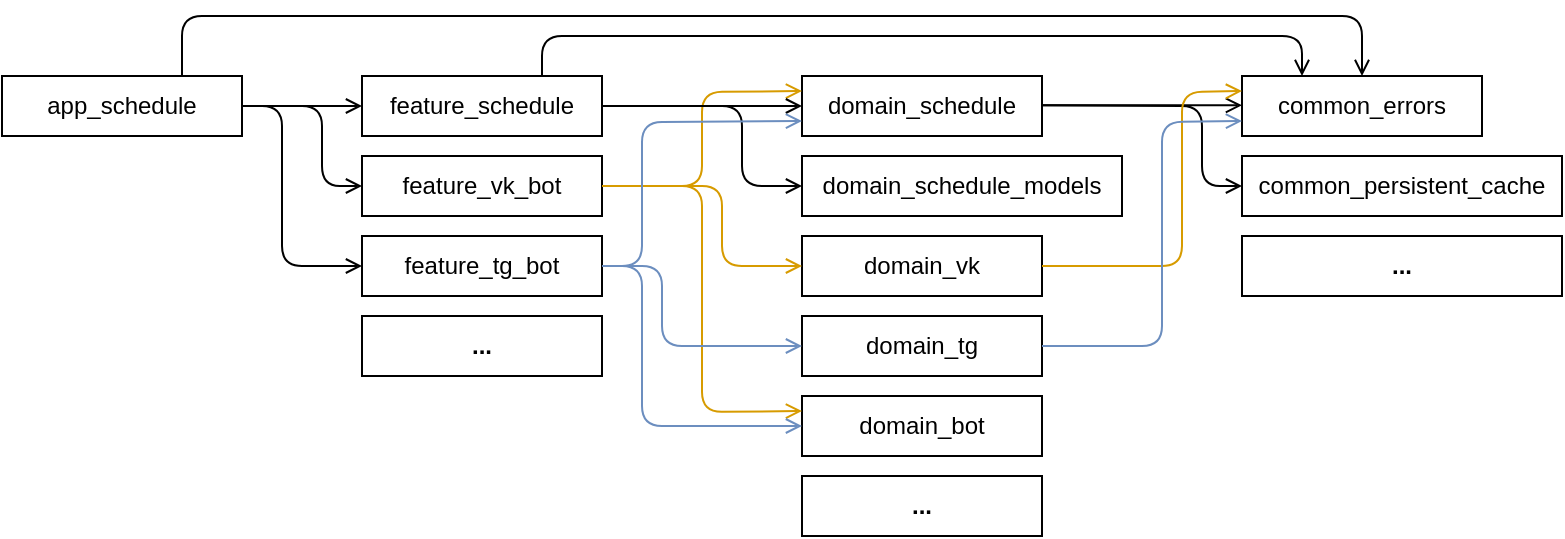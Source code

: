 <mxfile version="20.8.12" type="device"><diagram name="Страница 1" id="jR75ONt0kZYZK1XBjTrz"><mxGraphModel dx="1060" dy="694" grid="1" gridSize="10" guides="1" tooltips="1" connect="1" arrows="1" fold="1" page="1" pageScale="1" pageWidth="827" pageHeight="1169" math="0" shadow="0"><root><mxCell id="0"/><mxCell id="1" parent="0"/><mxCell id="PHtMVf_FN8opZxxsOMOw-1" value="app_schedule" style="rounded=0;whiteSpace=wrap;html=1;" vertex="1" parent="1"><mxGeometry x="20" y="120" width="120" height="30" as="geometry"/></mxCell><mxCell id="PHtMVf_FN8opZxxsOMOw-2" value="feature_schedule" style="rounded=0;whiteSpace=wrap;html=1;" vertex="1" parent="1"><mxGeometry x="200" y="120" width="120" height="30" as="geometry"/></mxCell><mxCell id="PHtMVf_FN8opZxxsOMOw-3" value="feature_vk_bot" style="rounded=0;whiteSpace=wrap;html=1;" vertex="1" parent="1"><mxGeometry x="200" y="160" width="120" height="30" as="geometry"/></mxCell><mxCell id="PHtMVf_FN8opZxxsOMOw-4" value="feature_tg_bot" style="rounded=0;whiteSpace=wrap;html=1;" vertex="1" parent="1"><mxGeometry x="200" y="200" width="120" height="30" as="geometry"/></mxCell><mxCell id="PHtMVf_FN8opZxxsOMOw-5" value="domain_schedule" style="rounded=0;whiteSpace=wrap;html=1;" vertex="1" parent="1"><mxGeometry x="420" y="120" width="120" height="30" as="geometry"/></mxCell><mxCell id="PHtMVf_FN8opZxxsOMOw-6" value="domain_vk" style="rounded=0;whiteSpace=wrap;html=1;" vertex="1" parent="1"><mxGeometry x="420" y="200" width="120" height="30" as="geometry"/></mxCell><mxCell id="PHtMVf_FN8opZxxsOMOw-7" value="domain_tg" style="rounded=0;whiteSpace=wrap;html=1;" vertex="1" parent="1"><mxGeometry x="420" y="240" width="120" height="30" as="geometry"/></mxCell><mxCell id="PHtMVf_FN8opZxxsOMOw-8" value="domain_bot" style="rounded=0;whiteSpace=wrap;html=1;" vertex="1" parent="1"><mxGeometry x="420" y="280" width="120" height="30" as="geometry"/></mxCell><mxCell id="PHtMVf_FN8opZxxsOMOw-9" value="domain_schedule_models" style="rounded=0;whiteSpace=wrap;html=1;" vertex="1" parent="1"><mxGeometry x="420" y="160" width="160" height="30" as="geometry"/></mxCell><mxCell id="PHtMVf_FN8opZxxsOMOw-12" value="" style="endArrow=open;endSize=6;html=1;rounded=1;entryX=0;entryY=0.5;entryDx=0;entryDy=0;strokeWidth=1;" edge="1" parent="1" target="PHtMVf_FN8opZxxsOMOw-4"><mxGeometry width="160" relative="1" as="geometry"><mxPoint x="140" y="135" as="sourcePoint"/><mxPoint x="280" y="134.66" as="targetPoint"/><Array as="points"><mxPoint x="160" y="135"/><mxPoint x="160" y="215"/></Array></mxGeometry></mxCell><mxCell id="PHtMVf_FN8opZxxsOMOw-13" value="" style="endArrow=open;endSize=6;html=1;rounded=1;endFill=0;exitX=1;exitY=0.5;exitDx=0;exitDy=0;entryX=0;entryY=0.25;entryDx=0;entryDy=0;fillColor=#ffe6cc;strokeColor=#d79b00;strokeWidth=1;" edge="1" parent="1" source="PHtMVf_FN8opZxxsOMOw-3" target="PHtMVf_FN8opZxxsOMOw-5"><mxGeometry width="160" relative="1" as="geometry"><mxPoint x="90" y="350.0" as="sourcePoint"/><mxPoint x="250" y="350.0" as="targetPoint"/><Array as="points"><mxPoint x="370" y="175"/><mxPoint x="370" y="128"/></Array></mxGeometry></mxCell><mxCell id="PHtMVf_FN8opZxxsOMOw-14" value="" style="endArrow=open;endSize=6;html=1;rounded=1;exitX=1;exitY=0.5;exitDx=0;exitDy=0;entryX=0;entryY=0.5;entryDx=0;entryDy=0;endFill=0;fillColor=#ffe6cc;strokeColor=#d79b00;strokeWidth=1;" edge="1" parent="1" source="PHtMVf_FN8opZxxsOMOw-3" target="PHtMVf_FN8opZxxsOMOw-6"><mxGeometry width="160" relative="1" as="geometry"><mxPoint x="100" y="360" as="sourcePoint"/><mxPoint x="260" y="360" as="targetPoint"/><Array as="points"><mxPoint x="380" y="175"/><mxPoint x="380" y="215"/></Array></mxGeometry></mxCell><mxCell id="PHtMVf_FN8opZxxsOMOw-15" value="" style="endArrow=open;endSize=6;html=1;rounded=1;entryX=0;entryY=0.5;entryDx=0;entryDy=0;strokeWidth=1;exitX=1;exitY=0.5;exitDx=0;exitDy=0;" edge="1" parent="1" source="PHtMVf_FN8opZxxsOMOw-1" target="PHtMVf_FN8opZxxsOMOw-3"><mxGeometry width="160" relative="1" as="geometry"><mxPoint x="100" y="135" as="sourcePoint"/><mxPoint x="170" y="250" as="targetPoint"/><Array as="points"><mxPoint x="180" y="135"/><mxPoint x="180" y="175"/></Array></mxGeometry></mxCell><mxCell id="PHtMVf_FN8opZxxsOMOw-16" value="" style="endArrow=open;endSize=6;html=1;rounded=1;entryX=0;entryY=0.5;entryDx=0;entryDy=0;strokeWidth=1;" edge="1" parent="1" target="PHtMVf_FN8opZxxsOMOw-2"><mxGeometry width="160" relative="1" as="geometry"><mxPoint x="140" y="135" as="sourcePoint"/><mxPoint x="180" y="134.66" as="targetPoint"/></mxGeometry></mxCell><mxCell id="PHtMVf_FN8opZxxsOMOw-17" value="" style="endArrow=open;endSize=6;html=1;rounded=1;exitX=1;exitY=0.5;exitDx=0;exitDy=0;entryX=0;entryY=0.25;entryDx=0;entryDy=0;endFill=0;fillColor=#ffe6cc;strokeColor=#d79b00;strokeWidth=1;" edge="1" parent="1" source="PHtMVf_FN8opZxxsOMOw-3" target="PHtMVf_FN8opZxxsOMOw-8"><mxGeometry width="160" relative="1" as="geometry"><mxPoint x="110" y="370" as="sourcePoint"/><mxPoint x="400" y="295" as="targetPoint"/><Array as="points"><mxPoint x="370" y="175"/><mxPoint x="370" y="288"/></Array></mxGeometry></mxCell><mxCell id="PHtMVf_FN8opZxxsOMOw-18" value="" style="endArrow=open;endSize=6;html=1;rounded=1;exitX=1;exitY=0.5;exitDx=0;exitDy=0;entryX=0;entryY=0.5;entryDx=0;entryDy=0;endFill=0;fillColor=#dae8fc;strokeColor=#6c8ebf;strokeWidth=1;" edge="1" parent="1" source="PHtMVf_FN8opZxxsOMOw-4" target="PHtMVf_FN8opZxxsOMOw-7"><mxGeometry width="160" relative="1" as="geometry"><mxPoint x="120" y="380" as="sourcePoint"/><mxPoint x="280" y="380" as="targetPoint"/><Array as="points"><mxPoint x="350" y="215"/><mxPoint x="350" y="255"/></Array></mxGeometry></mxCell><mxCell id="PHtMVf_FN8opZxxsOMOw-19" value="" style="endArrow=open;endSize=6;html=1;rounded=1;exitX=1;exitY=0.5;exitDx=0;exitDy=0;endFill=0;entryX=0;entryY=0.5;entryDx=0;entryDy=0;fillColor=#dae8fc;strokeColor=#6c8ebf;strokeWidth=1;" edge="1" parent="1" source="PHtMVf_FN8opZxxsOMOw-4" target="PHtMVf_FN8opZxxsOMOw-8"><mxGeometry width="160" relative="1" as="geometry"><mxPoint x="280" y="320" as="sourcePoint"/><mxPoint x="370" y="295" as="targetPoint"/><Array as="points"><mxPoint x="340" y="215"/><mxPoint x="340" y="295"/></Array></mxGeometry></mxCell><mxCell id="PHtMVf_FN8opZxxsOMOw-20" value="" style="endArrow=open;endSize=6;html=1;rounded=1;exitX=1;exitY=0.5;exitDx=0;exitDy=0;entryX=0;entryY=0.5;entryDx=0;entryDy=0;endFill=0;strokeWidth=1;" edge="1" parent="1" source="PHtMVf_FN8opZxxsOMOw-2" target="PHtMVf_FN8opZxxsOMOw-9"><mxGeometry width="160" relative="1" as="geometry"><mxPoint x="100" y="360" as="sourcePoint"/><mxPoint x="260" y="360" as="targetPoint"/><Array as="points"><mxPoint x="390" y="135"/><mxPoint x="390" y="175"/></Array></mxGeometry></mxCell><mxCell id="PHtMVf_FN8opZxxsOMOw-21" value="" style="endArrow=open;endSize=6;html=1;rounded=1;exitX=1;exitY=0.5;exitDx=0;exitDy=0;entryX=0;entryY=0.5;entryDx=0;entryDy=0;endFill=0;strokeWidth=1;" edge="1" parent="1" source="PHtMVf_FN8opZxxsOMOw-2" target="PHtMVf_FN8opZxxsOMOw-5"><mxGeometry width="160" relative="1" as="geometry"><mxPoint x="110" y="370" as="sourcePoint"/><mxPoint x="270" y="370" as="targetPoint"/></mxGeometry></mxCell><mxCell id="PHtMVf_FN8opZxxsOMOw-23" value="" style="endArrow=open;endSize=6;html=1;rounded=1;exitX=1;exitY=0.5;exitDx=0;exitDy=0;entryX=0;entryY=0.75;entryDx=0;entryDy=0;endFill=0;fillColor=#dae8fc;strokeColor=#6c8ebf;strokeWidth=1;" edge="1" parent="1" target="PHtMVf_FN8opZxxsOMOw-5"><mxGeometry width="160" relative="1" as="geometry"><mxPoint x="320" y="215" as="sourcePoint"/><mxPoint x="420" y="135" as="targetPoint"/><Array as="points"><mxPoint x="340" y="215"/><mxPoint x="340" y="143"/></Array></mxGeometry></mxCell><mxCell id="PHtMVf_FN8opZxxsOMOw-24" value="common_errors" style="rounded=0;whiteSpace=wrap;html=1;" vertex="1" parent="1"><mxGeometry x="640" y="120" width="120" height="30" as="geometry"/></mxCell><mxCell id="PHtMVf_FN8opZxxsOMOw-25" value="common_persistent_cache" style="rounded=0;whiteSpace=wrap;html=1;" vertex="1" parent="1"><mxGeometry x="640" y="160" width="160" height="30" as="geometry"/></mxCell><mxCell id="PHtMVf_FN8opZxxsOMOw-26" value="" style="endArrow=open;endSize=6;html=1;rounded=1;exitX=1;exitY=0.5;exitDx=0;exitDy=0;entryX=0;entryY=0.5;entryDx=0;entryDy=0;endFill=0;strokeWidth=1;" edge="1" parent="1"><mxGeometry width="160" relative="1" as="geometry"><mxPoint x="540" y="134.66" as="sourcePoint"/><mxPoint x="640" y="134.66" as="targetPoint"/></mxGeometry></mxCell><mxCell id="PHtMVf_FN8opZxxsOMOw-27" value="" style="endArrow=open;endSize=6;html=1;rounded=1;exitX=1;exitY=0.5;exitDx=0;exitDy=0;entryX=0;entryY=0.5;entryDx=0;entryDy=0;endFill=0;strokeWidth=1;" edge="1" parent="1" target="PHtMVf_FN8opZxxsOMOw-25"><mxGeometry width="160" relative="1" as="geometry"><mxPoint x="540" y="134.66" as="sourcePoint"/><mxPoint x="640" y="134.66" as="targetPoint"/><Array as="points"><mxPoint x="620" y="135"/><mxPoint x="620" y="175"/></Array></mxGeometry></mxCell><mxCell id="PHtMVf_FN8opZxxsOMOw-28" value="" style="endArrow=open;endSize=6;html=1;rounded=1;exitX=1;exitY=0.5;exitDx=0;exitDy=0;entryX=0;entryY=0.25;entryDx=0;entryDy=0;endFill=0;fillColor=#ffe6cc;strokeColor=#d79b00;strokeWidth=1;" edge="1" parent="1" source="PHtMVf_FN8opZxxsOMOw-6" target="PHtMVf_FN8opZxxsOMOw-24"><mxGeometry width="160" relative="1" as="geometry"><mxPoint x="540" y="220" as="sourcePoint"/><mxPoint x="640" y="260" as="targetPoint"/><Array as="points"><mxPoint x="610" y="215"/><mxPoint x="610" y="128"/></Array></mxGeometry></mxCell><mxCell id="PHtMVf_FN8opZxxsOMOw-29" value="" style="endArrow=open;endSize=6;html=1;rounded=1;exitX=1;exitY=0.5;exitDx=0;exitDy=0;entryX=0;entryY=0.75;entryDx=0;entryDy=0;endFill=0;fillColor=#dae8fc;strokeColor=#6c8ebf;strokeWidth=1;" edge="1" parent="1" source="PHtMVf_FN8opZxxsOMOw-7" target="PHtMVf_FN8opZxxsOMOw-24"><mxGeometry width="160" relative="1" as="geometry"><mxPoint x="540" y="251.25" as="sourcePoint"/><mxPoint x="640" y="178.75" as="targetPoint"/><Array as="points"><mxPoint x="600" y="255"/><mxPoint x="600" y="143"/></Array></mxGeometry></mxCell><mxCell id="PHtMVf_FN8opZxxsOMOw-36" value="" style="endArrow=open;endSize=6;html=1;rounded=1;entryX=0.25;entryY=0;entryDx=0;entryDy=0;strokeWidth=1;exitX=0.75;exitY=0;exitDx=0;exitDy=0;" edge="1" parent="1" source="PHtMVf_FN8opZxxsOMOw-2" target="PHtMVf_FN8opZxxsOMOw-24"><mxGeometry width="160" relative="1" as="geometry"><mxPoint x="330" y="100" as="sourcePoint"/><mxPoint x="390" y="100" as="targetPoint"/><Array as="points"><mxPoint x="290" y="100"/><mxPoint x="670" y="100"/></Array></mxGeometry></mxCell><mxCell id="PHtMVf_FN8opZxxsOMOw-37" value="" style="endArrow=open;endSize=6;html=1;rounded=1;entryX=0.5;entryY=0;entryDx=0;entryDy=0;strokeWidth=1;exitX=0.75;exitY=0;exitDx=0;exitDy=0;" edge="1" parent="1" source="PHtMVf_FN8opZxxsOMOw-1" target="PHtMVf_FN8opZxxsOMOw-24"><mxGeometry width="160" relative="1" as="geometry"><mxPoint x="110" y="120" as="sourcePoint"/><mxPoint x="490" y="120" as="targetPoint"/><Array as="points"><mxPoint x="110" y="90"/><mxPoint x="700" y="90"/></Array></mxGeometry></mxCell><mxCell id="PHtMVf_FN8opZxxsOMOw-38" value="..." style="rounded=0;whiteSpace=wrap;html=1;fontStyle=1" vertex="1" parent="1"><mxGeometry x="640" y="200" width="160" height="30" as="geometry"/></mxCell><mxCell id="PHtMVf_FN8opZxxsOMOw-39" value="..." style="rounded=0;whiteSpace=wrap;html=1;fontStyle=1" vertex="1" parent="1"><mxGeometry x="420" y="320" width="120" height="30" as="geometry"/></mxCell><mxCell id="PHtMVf_FN8opZxxsOMOw-40" value="..." style="rounded=0;whiteSpace=wrap;html=1;fontStyle=1" vertex="1" parent="1"><mxGeometry x="200" y="240" width="120" height="30" as="geometry"/></mxCell></root></mxGraphModel></diagram></mxfile>